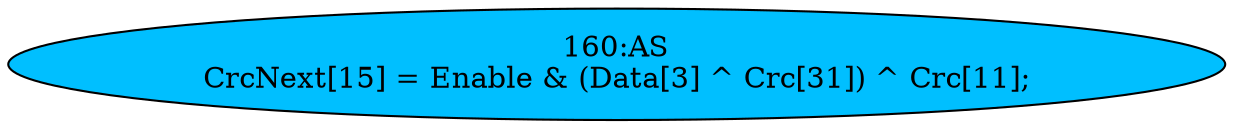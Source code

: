 strict digraph "" {
	node [label="\N"];
	"160:AS"	 [ast="<pyverilog.vparser.ast.Assign object at 0x7f417dcca350>",
		def_var="['CrcNext']",
		fillcolor=deepskyblue,
		label="160:AS
CrcNext[15] = Enable & (Data[3] ^ Crc[31]) ^ Crc[11];",
		statements="[]",
		style=filled,
		typ=Assign,
		use_var="['Enable', 'Data', 'Crc', 'Crc']"];
}
